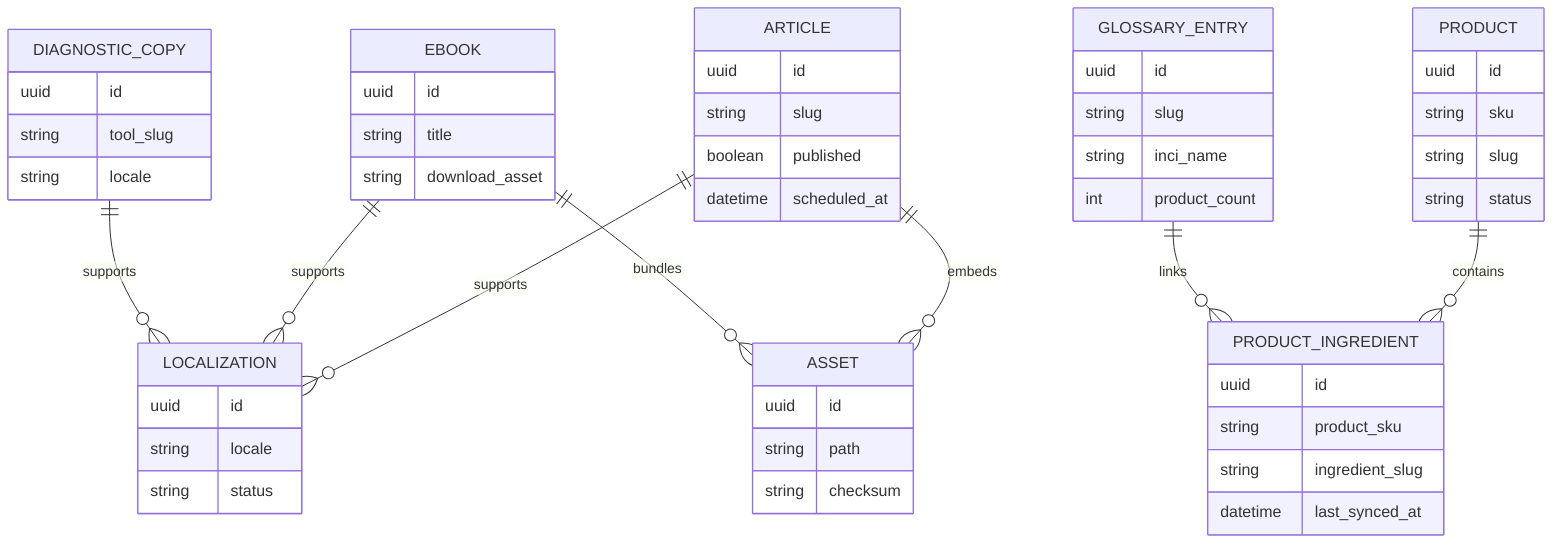 erDiagram
    ARTICLE {
        uuid id
        string slug
        boolean published
        datetime scheduled_at
    }
    EBOOK {
        uuid id
        string title
        string download_asset
    }
    DIAGNOSTIC_COPY {
        uuid id
        string tool_slug
        string locale
    }
    LOCALIZATION {
        uuid id
        string locale
        string status
    }
    ASSET {
        uuid id
        string path
        string checksum
    }
    ARTICLE ||--o{ LOCALIZATION : supports
    EBOOK ||--o{ LOCALIZATION : supports
    DIAGNOSTIC_COPY ||--o{ LOCALIZATION : supports
    ARTICLE ||--o{ ASSET : embeds
    EBOOK ||--o{ ASSET : bundles
    GLOSSARY_ENTRY {
        uuid id
        string slug
        string inci_name
        int product_count
    }
    PRODUCT {
        uuid id
        string sku
        string slug
        string status
    }
    PRODUCT_INGREDIENT {
        uuid id
        string product_sku
        string ingredient_slug
        datetime last_synced_at
    }
    PRODUCT ||--o{ PRODUCT_INGREDIENT : contains
    GLOSSARY_ENTRY ||--o{ PRODUCT_INGREDIENT : links